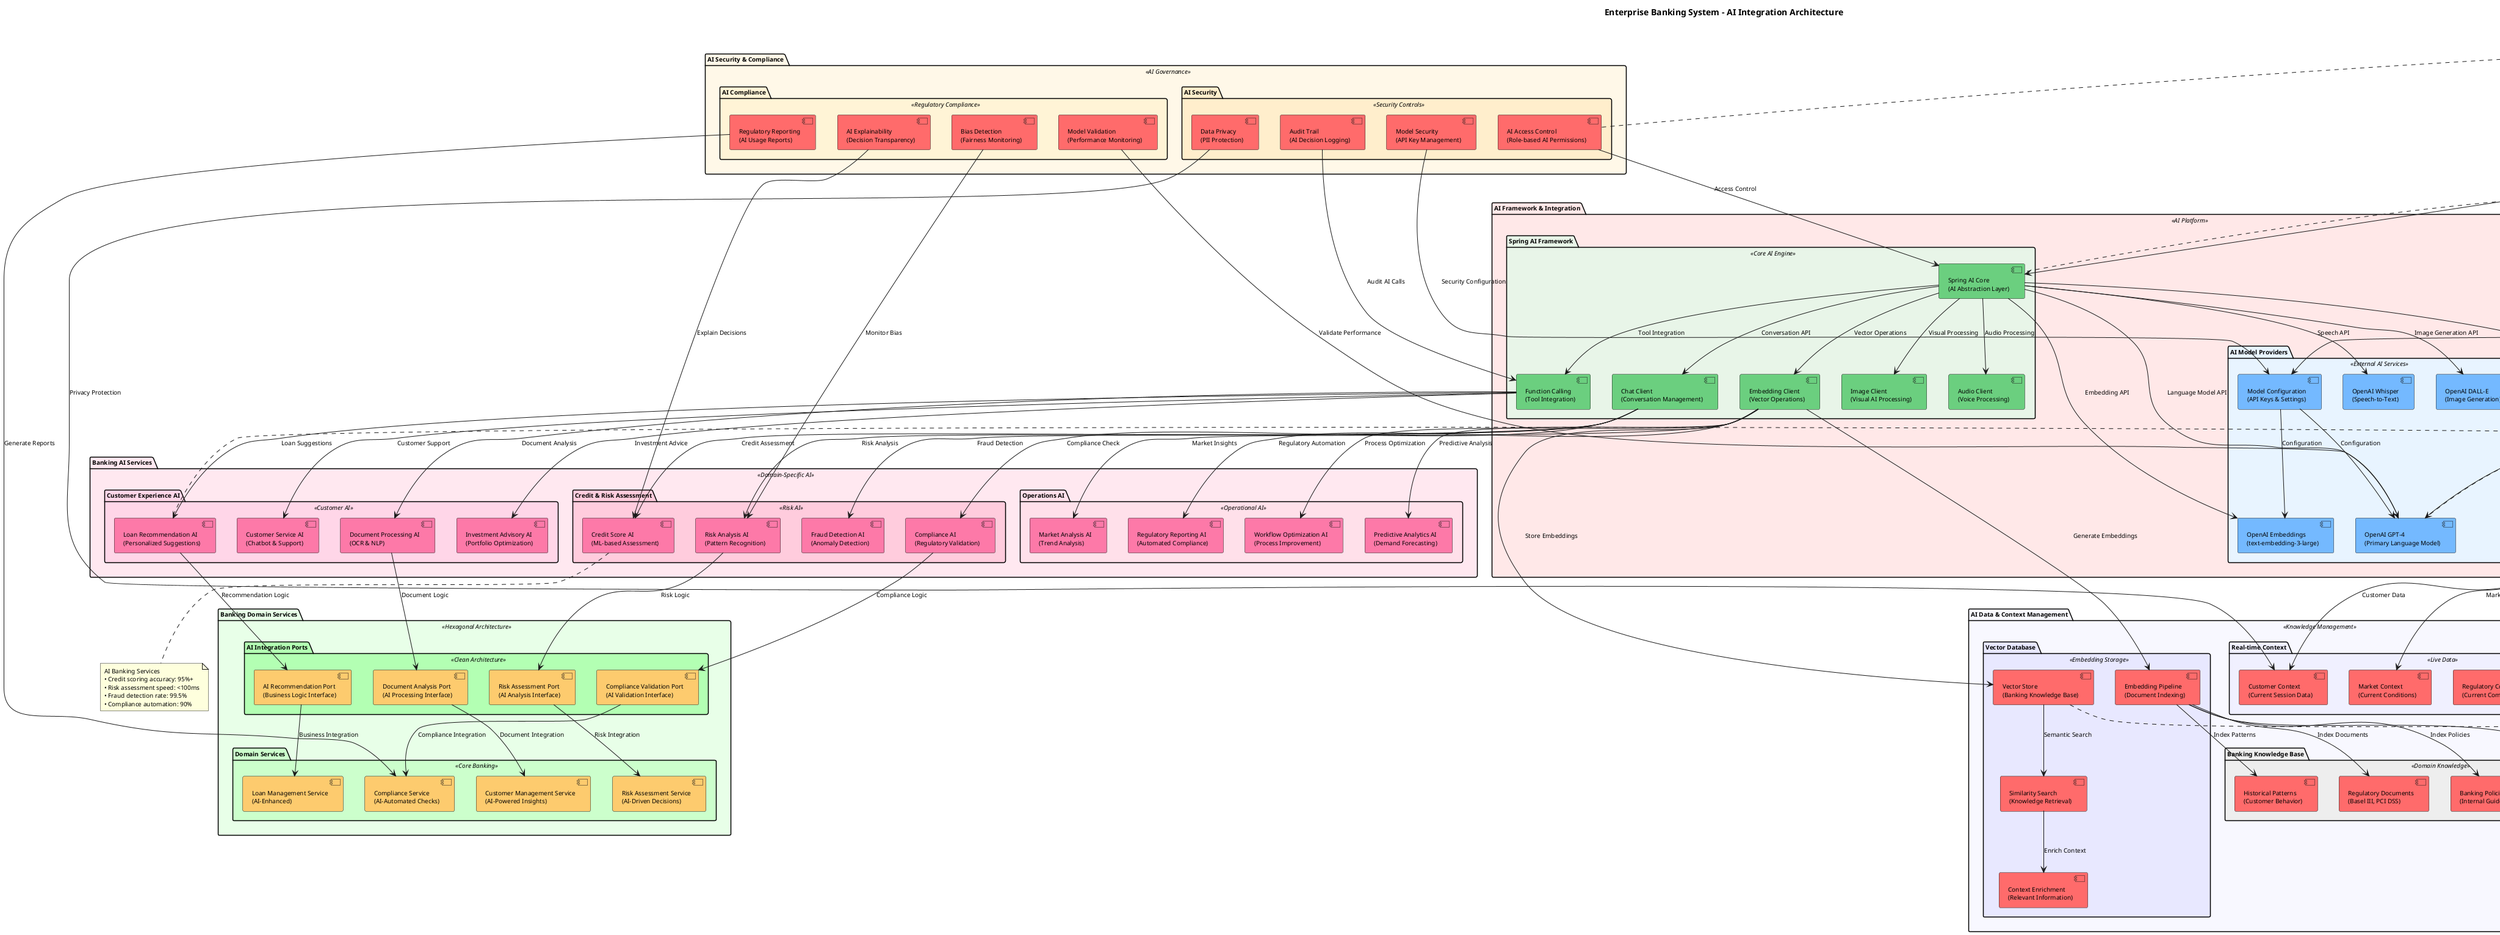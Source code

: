 @startuml AI Integration Architecture - Enterprise Banking System

!define AI_COLOR #FF6B6B
!define SPRING_COLOR #6BCF7F
!define OPENAI_COLOR #74B9FF
!define MCP_COLOR #A29BFE
!define BANKING_COLOR #FD79A8
!define INTEGRATION_COLOR #FDCB6E

skinparam backgroundColor #FFFFFF
skinparam defaultFontName Arial
skinparam defaultFontSize 10

title Enterprise Banking System - AI Integration Architecture

' AI Framework Layer
package "AI Framework & Integration" <<AI Platform>> #FFE8E8 {
    
    package "Spring AI Framework" <<Core AI Engine>> #E8F5E8 {
        component [Spring AI Core\n(AI Abstraction Layer)] as SpringAICore SPRING_COLOR
        component [Chat Client\n(Conversation Management)] as ChatClient SPRING_COLOR
        component [Embedding Client\n(Vector Operations)] as EmbeddingClient SPRING_COLOR
        component [Image Client\n(Visual AI Processing)] as ImageClient SPRING_COLOR
        component [Audio Client\n(Voice Processing)] as AudioClient SPRING_COLOR
        component [Function Calling\n(Tool Integration)] as FunctionCalling SPRING_COLOR
    }
    
    package "Model Context Protocol (MCP)" <<Protocol Implementation>> #F0E8FF {
        component [MCP Server\n(Context Management)] as MCPServer MCP_COLOR
        component [MCP Client\n(Tool Integration)] as MCPClient MCP_COLOR
        component [Context Providers\n(Banking Domain Context)] as ContextProviders MCP_COLOR
        component [Tool Registry\n(Available AI Tools)] as ToolRegistry MCP_COLOR
        component [Session Management\n(Conversation State)] as SessionManagement MCP_COLOR
    }
    
    package "AI Model Providers" <<External AI Services>> #E8F4FF {
        component [OpenAI GPT-4\n(Primary Language Model)] as OpenAIGPT4 OPENAI_COLOR
        component [OpenAI Embeddings\n(text-embedding-3-large)] as OpenAIEmbeddings OPENAI_COLOR
        component [OpenAI DALL-E\n(Image Generation)] as OpenAIDALLE OPENAI_COLOR
        component [OpenAI Whisper\n(Speech-to-Text)] as OpenAIWhisper OPENAI_COLOR
        component [Model Configuration\n(API Keys & Settings)] as ModelConfig OPENAI_COLOR
    }
}

' Banking AI Services
package "Banking AI Services" <<Domain-Specific AI>> #FFE8F0 {
    
    package "Credit & Risk Assessment" <<Risk AI>> #FFCCDD {
        component [Credit Score AI\n(ML-based Assessment)] as CreditScoreAI BANKING_COLOR
        component [Risk Analysis AI\n(Pattern Recognition)] as RiskAnalysisAI BANKING_COLOR
        component [Fraud Detection AI\n(Anomaly Detection)] as FraudDetectionAI BANKING_COLOR
        component [Compliance AI\n(Regulatory Validation)] as ComplianceAI BANKING_COLOR
    }
    
    package "Customer Experience AI" <<Customer AI>> #FFD6E8 {
        component [Loan Recommendation AI\n(Personalized Suggestions)] as LoanRecommendationAI BANKING_COLOR
        component [Customer Service AI\n(Chatbot & Support)] as CustomerServiceAI BANKING_COLOR
        component [Document Processing AI\n(OCR & NLP)] as DocumentProcessingAI BANKING_COLOR
        component [Investment Advisory AI\n(Portfolio Optimization)] as InvestmentAdvisoryAI BANKING_COLOR
    }
    
    package "Operations AI" <<Operational AI>> #FFE0EA {
        component [Workflow Optimization AI\n(Process Improvement)] as WorkflowOptimizationAI BANKING_COLOR
        component [Predictive Analytics AI\n(Demand Forecasting)] as PredictiveAnalyticsAI BANKING_COLOR
        component [Market Analysis AI\n(Trend Analysis)] as MarketAnalysisAI BANKING_COLOR
        component [Regulatory Reporting AI\n(Automated Compliance)] as RegulatoryReportingAI BANKING_COLOR
    }
}

' Banking Domain Integration
package "Banking Domain Services" <<Hexagonal Architecture>> #E8FFE8 {
    
    package "Domain Services" <<Core Banking>> #CCFFCC {
        component [Loan Management Service\n(AI-Enhanced)] as LoanService INTEGRATION_COLOR
        component [Customer Management Service\n(AI-Powered Insights)] as CustomerService INTEGRATION_COLOR
        component [Risk Assessment Service\n(AI-Driven Decisions)] as RiskService INTEGRATION_COLOR
        component [Compliance Service\n(AI-Automated Checks)] as ComplianceService INTEGRATION_COLOR
    }
    
    package "AI Integration Ports" <<Clean Architecture>> #B3FFB3 {
        component [AI Recommendation Port\n(Business Logic Interface)] as AIRecommendationPort INTEGRATION_COLOR
        component [Risk Assessment Port\n(AI Analysis Interface)] as RiskAssessmentPort INTEGRATION_COLOR
        component [Document Analysis Port\n(AI Processing Interface)] as DocumentAnalysisPort INTEGRATION_COLOR
        component [Compliance Validation Port\n(AI Validation Interface)] as ComplianceValidationPort INTEGRATION_COLOR
    }
}

' Data & Context Management
package "AI Data & Context Management" <<Knowledge Management>> #F8F8FF {
    
    package "Vector Database" <<Embedding Storage>> #E8E8FF {
        component [Vector Store\n(Banking Knowledge Base)] as VectorStore AI_COLOR
        component [Embedding Pipeline\n(Document Indexing)] as EmbeddingPipeline AI_COLOR
        component [Similarity Search\n(Knowledge Retrieval)] as SimilaritySearch AI_COLOR
        component [Context Enrichment\n(Relevant Information)] as ContextEnrichment AI_COLOR
    }
    
    package "Banking Knowledge Base" <<Domain Knowledge>> #EEEEEE {
        component [Regulatory Documents\n(Basel III, PCI DSS)] as RegulatoryDocs AI_COLOR
        component [Banking Policies\n(Internal Guidelines)] as BankingPolicies AI_COLOR
        component [Market Data\n(Economic Indicators)] as MarketData AI_COLOR
        component [Historical Patterns\n(Customer Behavior)] as HistoricalPatterns AI_COLOR
    }
    
    package "Real-time Context" <<Live Data>> #F0F0FF {
        component [Customer Context\n(Current Session Data)] as CustomerContext AI_COLOR
        component [Transaction Context\n(Recent Activities)] as TransactionContext AI_COLOR
        component [Market Context\n(Current Conditions)] as MarketContext AI_COLOR
        component [Regulatory Context\n(Current Compliance)] as RegulatoryContext AI_COLOR
    }
}

' Security & Compliance
package "AI Security & Compliance" <<AI Governance>> #FFF8E8 {
    
    package "AI Security" <<Security Controls>> #FFEECC {
        component [AI Access Control\n(Role-based AI Permissions)] as AIAccessControl AI_COLOR
        component [Model Security\n(API Key Management)] as ModelSecurity AI_COLOR
        component [Data Privacy\n(PII Protection)] as DataPrivacy AI_COLOR
        component [Audit Trail\n(AI Decision Logging)] as AIAuditTrail AI_COLOR
    }
    
    package "AI Compliance" <<Regulatory Compliance>> #FFF4D6 {
        component [AI Explainability\n(Decision Transparency)] as AIExplainability AI_COLOR
        component [Bias Detection\n(Fairness Monitoring)] as BiasDetection AI_COLOR
        component [Model Validation\n(Performance Monitoring)] as ModelValidation AI_COLOR
        component [Regulatory Reporting\n(AI Usage Reports)] as AIRegulatoryReporting AI_COLOR
    }
}

' Monitoring & Observability
package "AI Monitoring & Observability" <<AI Operations>> #E8F8FF {
    component [AI Metrics Collection\n(Performance & Usage)] as AIMetrics AI_COLOR
    component [Model Performance Monitoring\n(Accuracy & Latency)] as ModelMonitoring AI_COLOR
    component [Token Usage Tracking\n(Cost Management)] as TokenTracking AI_COLOR
    component [AI Alert Management\n(Anomaly Detection)] as AIAlertManagement AI_COLOR
}

' Spring AI Framework Integration
SpringAICore --> ChatClient : Conversation API
SpringAICore --> EmbeddingClient : Vector Operations
SpringAICore --> ImageClient : Visual Processing
SpringAICore --> AudioClient : Audio Processing
SpringAICore --> FunctionCalling : Tool Integration

' MCP Protocol Integration
SpringAICore --> MCPServer : Protocol Integration
MCPClient --> MCPServer : Client Connection
MCPServer --> ContextProviders : Context Management
MCPServer --> ToolRegistry : Tool Discovery
MCPServer --> SessionManagement : State Management

' External AI Provider Integration
SpringAICore --> OpenAIGPT4 : Language Model API
SpringAICore --> OpenAIEmbeddings : Embedding API
SpringAICore --> OpenAIDALLE : Image Generation API
SpringAICore --> OpenAIWhisper : Speech API
ModelConfig --> OpenAIGPT4 : Configuration
ModelConfig --> OpenAIEmbeddings : Configuration

' Banking AI Services Integration
ChatClient --> CreditScoreAI : Credit Assessment
ChatClient --> RiskAnalysisAI : Risk Analysis
ChatClient --> FraudDetectionAI : Fraud Detection
ChatClient --> ComplianceAI : Compliance Check

FunctionCalling --> LoanRecommendationAI : Loan Suggestions
FunctionCalling --> CustomerServiceAI : Customer Support
FunctionCalling --> DocumentProcessingAI : Document Analysis
FunctionCalling --> InvestmentAdvisoryAI : Investment Advice

EmbeddingClient --> WorkflowOptimizationAI : Process Optimization
EmbeddingClient --> PredictiveAnalyticsAI : Predictive Analysis
EmbeddingClient --> MarketAnalysisAI : Market Insights
EmbeddingClient --> RegulatoryReportingAI : Regulatory Automation

' Domain Service Integration
LoanRecommendationAI --> AIRecommendationPort : Recommendation Logic
RiskAnalysisAI --> RiskAssessmentPort : Risk Logic
DocumentProcessingAI --> DocumentAnalysisPort : Document Logic
ComplianceAI --> ComplianceValidationPort : Compliance Logic

AIRecommendationPort --> LoanService : Business Integration
RiskAssessmentPort --> RiskService : Risk Integration
DocumentAnalysisPort --> CustomerService : Document Integration
ComplianceValidationPort --> ComplianceService : Compliance Integration

' Vector Database Integration
EmbeddingClient --> VectorStore : Store Embeddings
EmbeddingClient --> EmbeddingPipeline : Generate Embeddings
VectorStore --> SimilaritySearch : Semantic Search
SimilaritySearch --> ContextEnrichment : Enrich Context

' Knowledge Base Integration
EmbeddingPipeline --> RegulatoryDocs : Index Documents
EmbeddingPipeline --> BankingPolicies : Index Policies
EmbeddingPipeline --> MarketData : Index Market Data
EmbeddingPipeline --> HistoricalPatterns : Index Patterns

' Real-time Context Integration
ContextProviders --> CustomerContext : Customer Data
ContextProviders --> TransactionContext : Transaction Data
ContextProviders --> MarketContext : Market Data
ContextProviders --> RegulatoryContext : Regulatory Data

' Security Integration
AIAccessControl --> SpringAICore : Access Control
ModelSecurity --> ModelConfig : Security Configuration
DataPrivacy --> CustomerContext : Privacy Protection
AIAuditTrail --> FunctionCalling : Audit AI Calls

' Compliance Integration
AIExplainability --> CreditScoreAI : Explain Decisions
BiasDetection --> RiskAnalysisAI : Monitor Bias
ModelValidation --> OpenAIGPT4 : Validate Performance
AIRegulatoryReporting --> ComplianceService : Generate Reports

' Monitoring Integration
AIMetrics --> SpringAICore : Collect Metrics
ModelMonitoring --> OpenAIGPT4 : Monitor Performance
TokenTracking --> ModelConfig : Track Usage
AIAlertManagement --> ModelMonitoring : Alert on Issues

' Configuration & Notes
note top of SpringAICore : Spring AI Configuration\n• Version: Latest stable\n• Auto-configuration enabled\n• Retry mechanisms configured\n• Circuit breaker integration

note top of OpenAIGPT4 : OpenAI Integration\n• Model: GPT-4-turbo\n• Max tokens: 4096\n• Temperature: 0.7\n• Top-p: 0.9\n• API rate limiting configured

note top of MCPServer : MCP Protocol Features\n• Context management\n• Tool discovery\n• Session persistence\n• Multi-client support\n• Banking domain context

note bottom of VectorStore : Vector Database\n• Embeddings: text-embedding-3-large\n• Dimensions: 3072\n• Similarity: Cosine\n• Index: HNSW\n• Storage: PostgreSQL pgvector

note bottom of CreditScoreAI : AI Banking Services\n• Credit scoring accuracy: 95%+\n• Risk assessment speed: <100ms\n• Fraud detection rate: 99.5%\n• Compliance automation: 90%

note right of AIAccessControl : AI Security & Compliance\n• Role-based AI permissions\n• PII data protection\n• Decision audit trails\n• Bias monitoring\n• Model explainability

' AI Workflow Examples
note left of LoanRecommendationAI : AI Workflow Example\n1. Customer requests loan advice\n2. System enriches context with history\n3. AI analyzes customer profile\n4. Vector search finds similar cases\n5. AI generates personalized recommendations\n6. Compliance AI validates suggestions\n7. Decision logged for audit

@enduml